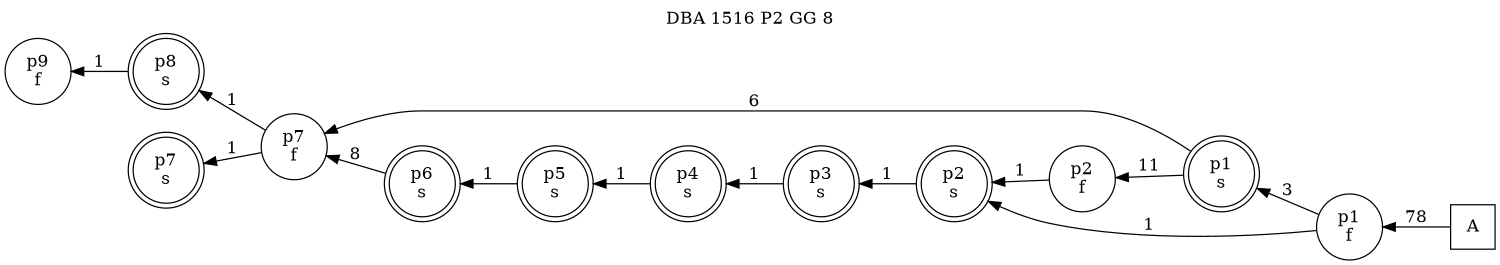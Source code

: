 digraph DBA_1516_P2_GG_8_GOOD {
labelloc="tl"
label= " DBA 1516 P2 GG 8 "
rankdir="RL";
graph [ size=" 10 , 10 !"]

"A" [shape="square" label="A"]
"p1_f" [shape="circle" label="p1
f"]
"p1_s" [shape="doublecircle" label="p1
s"]
"p2_f" [shape="circle" label="p2
f"]
"p2_s" [shape="doublecircle" label="p2
s"]
"p3_s" [shape="doublecircle" label="p3
s"]
"p4_s" [shape="doublecircle" label="p4
s"]
"p5_s" [shape="doublecircle" label="p5
s"]
"p6_s" [shape="doublecircle" label="p6
s"]
"p7_f" [shape="circle" label="p7
f"]
"p8_s" [shape="doublecircle" label="p8
s"]
"p9_f" [shape="circle" label="p9
f"]
"p7_s" [shape="doublecircle" label="p7
s"]
"A" -> "p1_f" [ label=78]
"p1_f" -> "p1_s" [ label=3]
"p1_f" -> "p2_s" [ label=1]
"p1_s" -> "p2_f" [ label=11]
"p1_s" -> "p7_f" [ label=6]
"p2_f" -> "p2_s" [ label=1]
"p2_s" -> "p3_s" [ label=1]
"p3_s" -> "p4_s" [ label=1]
"p4_s" -> "p5_s" [ label=1]
"p5_s" -> "p6_s" [ label=1]
"p6_s" -> "p7_f" [ label=8]
"p7_f" -> "p8_s" [ label=1]
"p7_f" -> "p7_s" [ label=1]
"p8_s" -> "p9_f" [ label=1]
}

